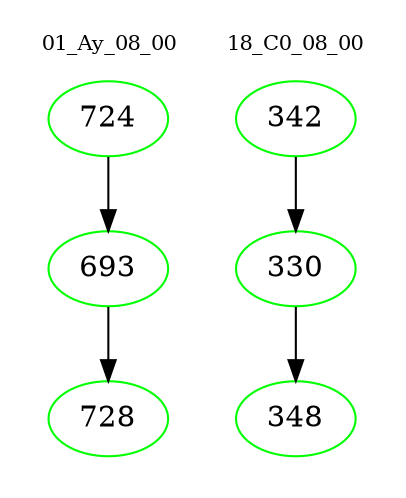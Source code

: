 digraph{
subgraph cluster_0 {
color = white
label = "01_Ay_08_00";
fontsize=10;
T0_724 [label="724", color="green"]
T0_724 -> T0_693 [color="black"]
T0_693 [label="693", color="green"]
T0_693 -> T0_728 [color="black"]
T0_728 [label="728", color="green"]
}
subgraph cluster_1 {
color = white
label = "18_C0_08_00";
fontsize=10;
T1_342 [label="342", color="green"]
T1_342 -> T1_330 [color="black"]
T1_330 [label="330", color="green"]
T1_330 -> T1_348 [color="black"]
T1_348 [label="348", color="green"]
}
}

